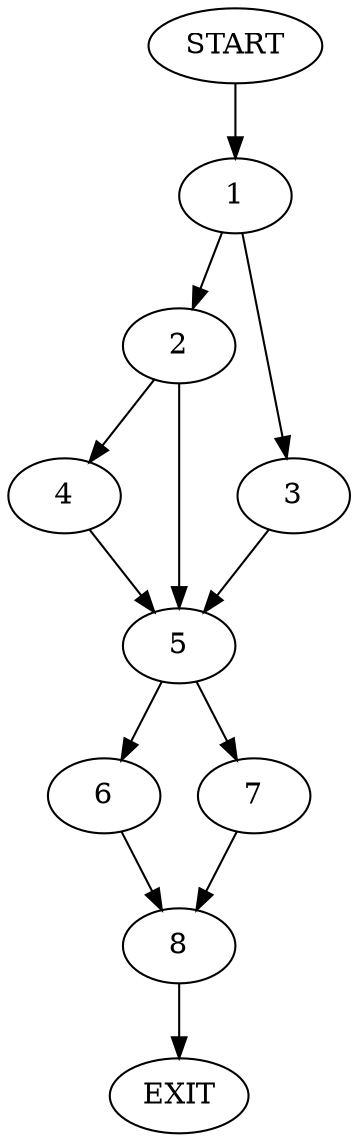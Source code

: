 digraph {
0 [label="START"]
9 [label="EXIT"]
0 -> 1
1 -> 2
1 -> 3
2 -> 4
2 -> 5
3 -> 5
4 -> 5
5 -> 6
5 -> 7
7 -> 8
6 -> 8
8 -> 9
}
